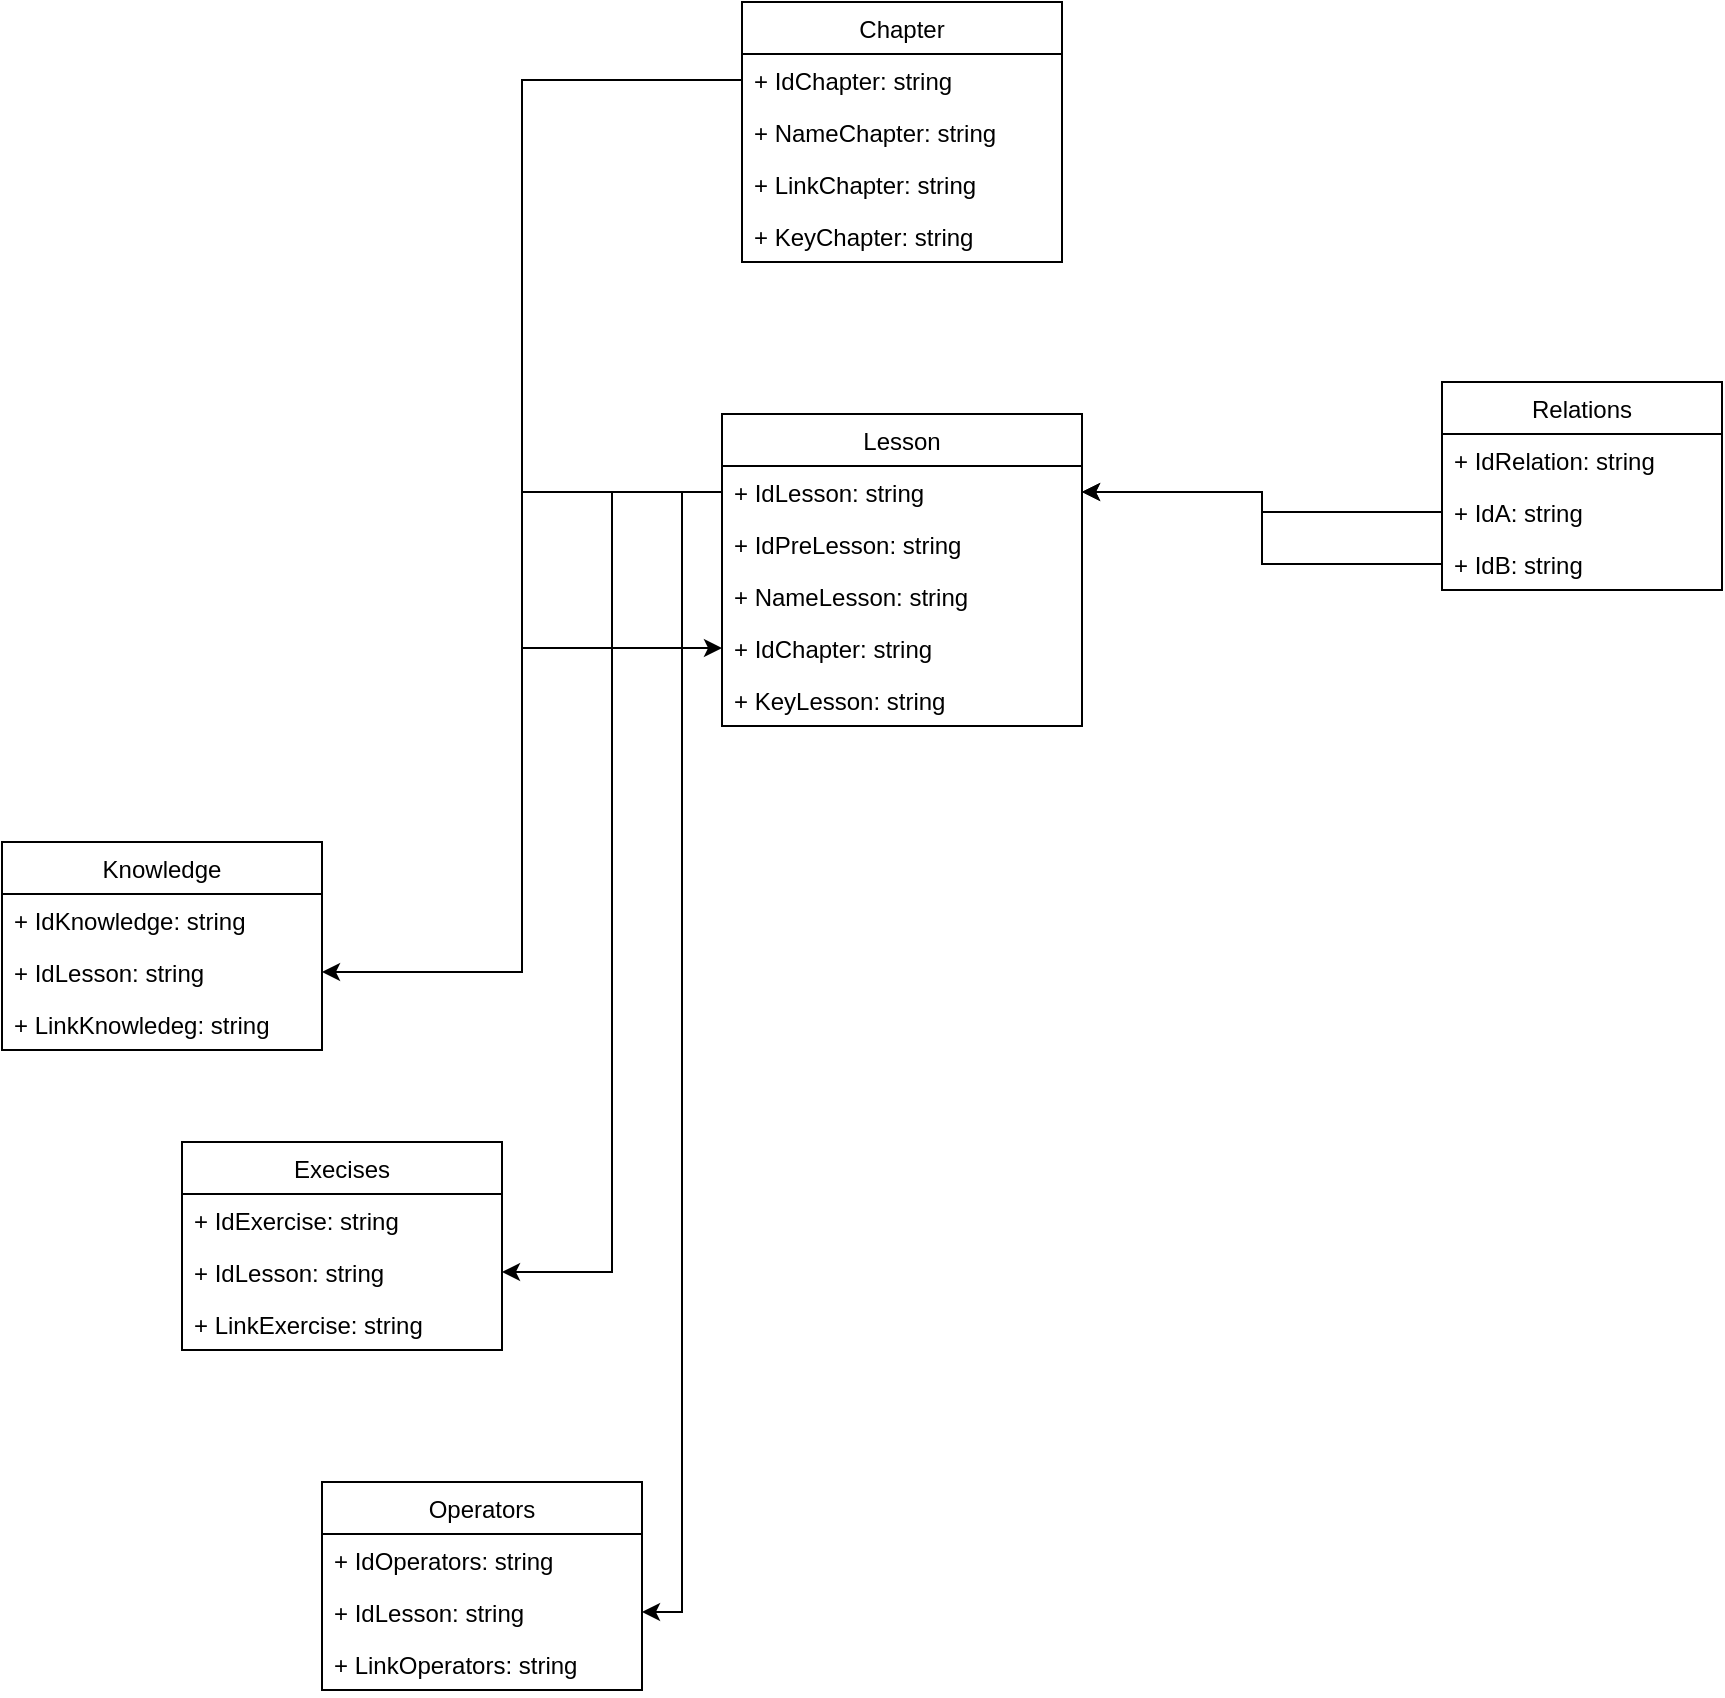 <mxfile version="14.5.1" type="device"><diagram id="8nMpBb6JmQFlMa3dQnaP" name="Page-1"><mxGraphModel dx="1698" dy="2098" grid="1" gridSize="10" guides="1" tooltips="1" connect="1" arrows="1" fold="1" page="1" pageScale="1" pageWidth="850" pageHeight="1100" math="0" shadow="0"><root><mxCell id="0"/><mxCell id="1" parent="0"/><mxCell id="QSTyiVQnR8gWr2o5NZ9S-8" value="Chapter" style="swimlane;fontStyle=0;childLayout=stackLayout;horizontal=1;startSize=26;fillColor=none;horizontalStack=0;resizeParent=1;resizeParentMax=0;resizeLast=0;collapsible=1;marginBottom=0;" parent="1" vertex="1"><mxGeometry x="350" y="-10" width="160" height="130" as="geometry"/></mxCell><mxCell id="QSTyiVQnR8gWr2o5NZ9S-9" value="+ IdChapter: string" style="text;strokeColor=none;fillColor=none;align=left;verticalAlign=top;spacingLeft=4;spacingRight=4;overflow=hidden;rotatable=0;points=[[0,0.5],[1,0.5]];portConstraint=eastwest;" parent="QSTyiVQnR8gWr2o5NZ9S-8" vertex="1"><mxGeometry y="26" width="160" height="26" as="geometry"/></mxCell><mxCell id="QSTyiVQnR8gWr2o5NZ9S-10" value="+ NameChapter: string " style="text;strokeColor=none;fillColor=none;align=left;verticalAlign=top;spacingLeft=4;spacingRight=4;overflow=hidden;rotatable=0;points=[[0,0.5],[1,0.5]];portConstraint=eastwest;" parent="QSTyiVQnR8gWr2o5NZ9S-8" vertex="1"><mxGeometry y="52" width="160" height="26" as="geometry"/></mxCell><mxCell id="QSTyiVQnR8gWr2o5NZ9S-11" value="+ LinkChapter: string" style="text;strokeColor=none;fillColor=none;align=left;verticalAlign=top;spacingLeft=4;spacingRight=4;overflow=hidden;rotatable=0;points=[[0,0.5],[1,0.5]];portConstraint=eastwest;" parent="QSTyiVQnR8gWr2o5NZ9S-8" vertex="1"><mxGeometry y="78" width="160" height="26" as="geometry"/></mxCell><mxCell id="QSTyiVQnR8gWr2o5NZ9S-18" value="+ KeyChapter: string" style="text;strokeColor=none;fillColor=none;align=left;verticalAlign=top;spacingLeft=4;spacingRight=4;overflow=hidden;rotatable=0;points=[[0,0.5],[1,0.5]];portConstraint=eastwest;" parent="QSTyiVQnR8gWr2o5NZ9S-8" vertex="1"><mxGeometry y="104" width="160" height="26" as="geometry"/></mxCell><mxCell id="QSTyiVQnR8gWr2o5NZ9S-32" value="Relations" style="swimlane;fontStyle=0;childLayout=stackLayout;horizontal=1;startSize=26;fillColor=none;horizontalStack=0;resizeParent=1;resizeParentMax=0;resizeLast=0;collapsible=1;marginBottom=0;" parent="1" vertex="1"><mxGeometry x="700" y="180" width="140" height="104" as="geometry"/></mxCell><mxCell id="3YahD4xrQJwxcZynDENz-17" value="+ IdRelation: string" style="text;strokeColor=none;fillColor=none;align=left;verticalAlign=top;spacingLeft=4;spacingRight=4;overflow=hidden;rotatable=0;points=[[0,0.5],[1,0.5]];portConstraint=eastwest;" vertex="1" parent="QSTyiVQnR8gWr2o5NZ9S-32"><mxGeometry y="26" width="140" height="26" as="geometry"/></mxCell><mxCell id="QSTyiVQnR8gWr2o5NZ9S-33" value="+ IdA: string" style="text;strokeColor=none;fillColor=none;align=left;verticalAlign=top;spacingLeft=4;spacingRight=4;overflow=hidden;rotatable=0;points=[[0,0.5],[1,0.5]];portConstraint=eastwest;" parent="QSTyiVQnR8gWr2o5NZ9S-32" vertex="1"><mxGeometry y="52" width="140" height="26" as="geometry"/></mxCell><mxCell id="QSTyiVQnR8gWr2o5NZ9S-37" value="+ IdB: string" style="text;strokeColor=none;fillColor=none;align=left;verticalAlign=top;spacingLeft=4;spacingRight=4;overflow=hidden;rotatable=0;points=[[0,0.5],[1,0.5]];portConstraint=eastwest;" parent="QSTyiVQnR8gWr2o5NZ9S-32" vertex="1"><mxGeometry y="78" width="140" height="26" as="geometry"/></mxCell><mxCell id="A00W_HrvKfN-eaKGuXr5-1" value="Lesson" style="swimlane;fontStyle=0;childLayout=stackLayout;horizontal=1;startSize=26;fillColor=none;horizontalStack=0;resizeParent=1;resizeParentMax=0;resizeLast=0;collapsible=1;marginBottom=0;" parent="1" vertex="1"><mxGeometry x="340" y="196" width="180" height="156" as="geometry"/></mxCell><mxCell id="A00W_HrvKfN-eaKGuXr5-2" value="+ IdLesson: string" style="text;strokeColor=none;fillColor=none;align=left;verticalAlign=top;spacingLeft=4;spacingRight=4;overflow=hidden;rotatable=0;points=[[0,0.5],[1,0.5]];portConstraint=eastwest;" parent="A00W_HrvKfN-eaKGuXr5-1" vertex="1"><mxGeometry y="26" width="180" height="26" as="geometry"/></mxCell><mxCell id="A00W_HrvKfN-eaKGuXr5-6" value="+ IdPreLesson: string" style="text;strokeColor=none;fillColor=none;align=left;verticalAlign=top;spacingLeft=4;spacingRight=4;overflow=hidden;rotatable=0;points=[[0,0.5],[1,0.5]];portConstraint=eastwest;" parent="A00W_HrvKfN-eaKGuXr5-1" vertex="1"><mxGeometry y="52" width="180" height="26" as="geometry"/></mxCell><mxCell id="A00W_HrvKfN-eaKGuXr5-3" value="+ NameLesson: string " style="text;strokeColor=none;fillColor=none;align=left;verticalAlign=top;spacingLeft=4;spacingRight=4;overflow=hidden;rotatable=0;points=[[0,0.5],[1,0.5]];portConstraint=eastwest;" parent="A00W_HrvKfN-eaKGuXr5-1" vertex="1"><mxGeometry y="78" width="180" height="26" as="geometry"/></mxCell><mxCell id="A00W_HrvKfN-eaKGuXr5-7" value="+ IdChapter: string" style="text;strokeColor=none;fillColor=none;align=left;verticalAlign=top;spacingLeft=4;spacingRight=4;overflow=hidden;rotatable=0;points=[[0,0.5],[1,0.5]];portConstraint=eastwest;" parent="A00W_HrvKfN-eaKGuXr5-1" vertex="1"><mxGeometry y="104" width="180" height="26" as="geometry"/></mxCell><mxCell id="A00W_HrvKfN-eaKGuXr5-5" value="+ KeyLesson: string" style="text;strokeColor=none;fillColor=none;align=left;verticalAlign=top;spacingLeft=4;spacingRight=4;overflow=hidden;rotatable=0;points=[[0,0.5],[1,0.5]];portConstraint=eastwest;" parent="A00W_HrvKfN-eaKGuXr5-1" vertex="1"><mxGeometry y="130" width="180" height="26" as="geometry"/></mxCell><mxCell id="A00W_HrvKfN-eaKGuXr5-8" style="edgeStyle=orthogonalEdgeStyle;rounded=0;orthogonalLoop=1;jettySize=auto;html=1;entryX=0;entryY=0.5;entryDx=0;entryDy=0;" parent="1" source="QSTyiVQnR8gWr2o5NZ9S-9" target="A00W_HrvKfN-eaKGuXr5-7" edge="1"><mxGeometry relative="1" as="geometry"><Array as="points"><mxPoint x="240" y="29"/><mxPoint x="240" y="313"/></Array></mxGeometry></mxCell><mxCell id="A00W_HrvKfN-eaKGuXr5-9" style="edgeStyle=orthogonalEdgeStyle;rounded=0;orthogonalLoop=1;jettySize=auto;html=1;" parent="1" source="QSTyiVQnR8gWr2o5NZ9S-33" target="A00W_HrvKfN-eaKGuXr5-2" edge="1"><mxGeometry relative="1" as="geometry"/></mxCell><mxCell id="A00W_HrvKfN-eaKGuXr5-10" style="edgeStyle=orthogonalEdgeStyle;rounded=0;orthogonalLoop=1;jettySize=auto;html=1;entryX=1;entryY=0.5;entryDx=0;entryDy=0;" parent="1" source="QSTyiVQnR8gWr2o5NZ9S-37" target="A00W_HrvKfN-eaKGuXr5-2" edge="1"><mxGeometry relative="1" as="geometry"/></mxCell><mxCell id="3YahD4xrQJwxcZynDENz-1" value="Knowledge" style="swimlane;fontStyle=0;childLayout=stackLayout;horizontal=1;startSize=26;fillColor=none;horizontalStack=0;resizeParent=1;resizeParentMax=0;resizeLast=0;collapsible=1;marginBottom=0;" vertex="1" parent="1"><mxGeometry x="-20" y="410" width="160" height="104" as="geometry"/></mxCell><mxCell id="3YahD4xrQJwxcZynDENz-2" value="+ IdKnowledge: string" style="text;strokeColor=none;fillColor=none;align=left;verticalAlign=top;spacingLeft=4;spacingRight=4;overflow=hidden;rotatable=0;points=[[0,0.5],[1,0.5]];portConstraint=eastwest;" vertex="1" parent="3YahD4xrQJwxcZynDENz-1"><mxGeometry y="26" width="160" height="26" as="geometry"/></mxCell><mxCell id="3YahD4xrQJwxcZynDENz-4" value="+ IdLesson: string" style="text;strokeColor=none;fillColor=none;align=left;verticalAlign=top;spacingLeft=4;spacingRight=4;overflow=hidden;rotatable=0;points=[[0,0.5],[1,0.5]];portConstraint=eastwest;" vertex="1" parent="3YahD4xrQJwxcZynDENz-1"><mxGeometry y="52" width="160" height="26" as="geometry"/></mxCell><mxCell id="3YahD4xrQJwxcZynDENz-5" value="+ LinkKnowledeg: string" style="text;strokeColor=none;fillColor=none;align=left;verticalAlign=top;spacingLeft=4;spacingRight=4;overflow=hidden;rotatable=0;points=[[0,0.5],[1,0.5]];portConstraint=eastwest;" vertex="1" parent="3YahD4xrQJwxcZynDENz-1"><mxGeometry y="78" width="160" height="26" as="geometry"/></mxCell><mxCell id="3YahD4xrQJwxcZynDENz-6" value="Execises" style="swimlane;fontStyle=0;childLayout=stackLayout;horizontal=1;startSize=26;fillColor=none;horizontalStack=0;resizeParent=1;resizeParentMax=0;resizeLast=0;collapsible=1;marginBottom=0;" vertex="1" parent="1"><mxGeometry x="70" y="560" width="160" height="104" as="geometry"/></mxCell><mxCell id="3YahD4xrQJwxcZynDENz-7" value="+ IdExercise: string" style="text;strokeColor=none;fillColor=none;align=left;verticalAlign=top;spacingLeft=4;spacingRight=4;overflow=hidden;rotatable=0;points=[[0,0.5],[1,0.5]];portConstraint=eastwest;" vertex="1" parent="3YahD4xrQJwxcZynDENz-6"><mxGeometry y="26" width="160" height="26" as="geometry"/></mxCell><mxCell id="3YahD4xrQJwxcZynDENz-8" value="+ IdLesson: string" style="text;strokeColor=none;fillColor=none;align=left;verticalAlign=top;spacingLeft=4;spacingRight=4;overflow=hidden;rotatable=0;points=[[0,0.5],[1,0.5]];portConstraint=eastwest;" vertex="1" parent="3YahD4xrQJwxcZynDENz-6"><mxGeometry y="52" width="160" height="26" as="geometry"/></mxCell><mxCell id="3YahD4xrQJwxcZynDENz-9" value="+ LinkExercise: string" style="text;strokeColor=none;fillColor=none;align=left;verticalAlign=top;spacingLeft=4;spacingRight=4;overflow=hidden;rotatable=0;points=[[0,0.5],[1,0.5]];portConstraint=eastwest;" vertex="1" parent="3YahD4xrQJwxcZynDENz-6"><mxGeometry y="78" width="160" height="26" as="geometry"/></mxCell><mxCell id="3YahD4xrQJwxcZynDENz-10" value="Operators" style="swimlane;fontStyle=0;childLayout=stackLayout;horizontal=1;startSize=26;fillColor=none;horizontalStack=0;resizeParent=1;resizeParentMax=0;resizeLast=0;collapsible=1;marginBottom=0;" vertex="1" parent="1"><mxGeometry x="140" y="730" width="160" height="104" as="geometry"/></mxCell><mxCell id="3YahD4xrQJwxcZynDENz-11" value="+ IdOperators: string" style="text;strokeColor=none;fillColor=none;align=left;verticalAlign=top;spacingLeft=4;spacingRight=4;overflow=hidden;rotatable=0;points=[[0,0.5],[1,0.5]];portConstraint=eastwest;" vertex="1" parent="3YahD4xrQJwxcZynDENz-10"><mxGeometry y="26" width="160" height="26" as="geometry"/></mxCell><mxCell id="3YahD4xrQJwxcZynDENz-12" value="+ IdLesson: string" style="text;strokeColor=none;fillColor=none;align=left;verticalAlign=top;spacingLeft=4;spacingRight=4;overflow=hidden;rotatable=0;points=[[0,0.5],[1,0.5]];portConstraint=eastwest;" vertex="1" parent="3YahD4xrQJwxcZynDENz-10"><mxGeometry y="52" width="160" height="26" as="geometry"/></mxCell><mxCell id="3YahD4xrQJwxcZynDENz-13" value="+ LinkOperators: string" style="text;strokeColor=none;fillColor=none;align=left;verticalAlign=top;spacingLeft=4;spacingRight=4;overflow=hidden;rotatable=0;points=[[0,0.5],[1,0.5]];portConstraint=eastwest;" vertex="1" parent="3YahD4xrQJwxcZynDENz-10"><mxGeometry y="78" width="160" height="26" as="geometry"/></mxCell><mxCell id="3YahD4xrQJwxcZynDENz-14" style="edgeStyle=orthogonalEdgeStyle;rounded=0;orthogonalLoop=1;jettySize=auto;html=1;entryX=1;entryY=0.5;entryDx=0;entryDy=0;" edge="1" parent="1" source="A00W_HrvKfN-eaKGuXr5-2" target="3YahD4xrQJwxcZynDENz-4"><mxGeometry relative="1" as="geometry"/></mxCell><mxCell id="3YahD4xrQJwxcZynDENz-15" style="edgeStyle=orthogonalEdgeStyle;rounded=0;orthogonalLoop=1;jettySize=auto;html=1;" edge="1" parent="1" source="A00W_HrvKfN-eaKGuXr5-2" target="3YahD4xrQJwxcZynDENz-8"><mxGeometry relative="1" as="geometry"/></mxCell><mxCell id="3YahD4xrQJwxcZynDENz-16" style="edgeStyle=orthogonalEdgeStyle;rounded=0;orthogonalLoop=1;jettySize=auto;html=1;entryX=1;entryY=0.5;entryDx=0;entryDy=0;" edge="1" parent="1" source="A00W_HrvKfN-eaKGuXr5-2" target="3YahD4xrQJwxcZynDENz-12"><mxGeometry relative="1" as="geometry"/></mxCell></root></mxGraphModel></diagram></mxfile>